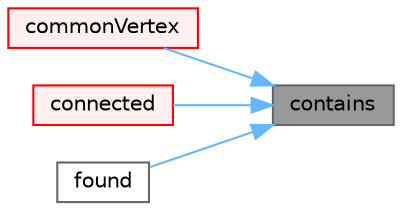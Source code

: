 digraph "contains"
{
 // LATEX_PDF_SIZE
  bgcolor="transparent";
  edge [fontname=Helvetica,fontsize=10,labelfontname=Helvetica,labelfontsize=10];
  node [fontname=Helvetica,fontsize=10,shape=box,height=0.2,width=0.4];
  rankdir="RL";
  Node1 [id="Node000001",label="contains",height=0.2,width=0.4,color="gray40", fillcolor="grey60", style="filled", fontcolor="black",tooltip=" "];
  Node1 -> Node2 [id="edge1_Node000001_Node000002",dir="back",color="steelblue1",style="solid",tooltip=" "];
  Node2 [id="Node000002",label="commonVertex",height=0.2,width=0.4,color="red", fillcolor="#FFF0F0", style="filled",URL="$classFoam_1_1edge.html#ab910c475f773e9ac595a2a3c4ed2c9da",tooltip=" "];
  Node1 -> Node4 [id="edge2_Node000001_Node000004",dir="back",color="steelblue1",style="solid",tooltip=" "];
  Node4 [id="Node000004",label="connected",height=0.2,width=0.4,color="red", fillcolor="#FFF0F0", style="filled",URL="$classFoam_1_1edge.html#a569e5e99536e1c1314c8321c3bd18d66",tooltip=" "];
  Node1 -> Node9 [id="edge3_Node000001_Node000009",dir="back",color="steelblue1",style="solid",tooltip=" "];
  Node9 [id="Node000009",label="found",height=0.2,width=0.4,color="grey40", fillcolor="white", style="filled",URL="$classFoam_1_1edge.html#aea9439560577cfd64925676bc6678980",tooltip=" "];
}
